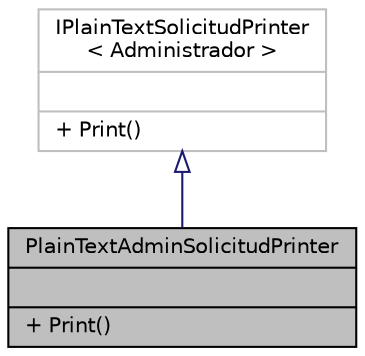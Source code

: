 digraph "PlainTextAdminSolicitudPrinter"
{
 // INTERACTIVE_SVG=YES
 // LATEX_PDF_SIZE
  edge [fontname="Helvetica",fontsize="10",labelfontname="Helvetica",labelfontsize="10"];
  node [fontname="Helvetica",fontsize="10",shape=record];
  Node1 [label="{PlainTextAdminSolicitudPrinter\n||+ Print()\l}",height=0.2,width=0.4,color="black", fillcolor="grey75", style="filled", fontcolor="black",tooltip=" "];
  Node2 -> Node1 [dir="back",color="midnightblue",fontsize="10",style="solid",arrowtail="onormal",fontname="Helvetica"];
  Node2 [label="{IPlainTextSolicitudPrinter\l\< Administrador \>\n||+ Print()\l}",height=0.2,width=0.4,color="grey75", fillcolor="white", style="filled",URL="$interfaceIPlainTextSolicitudPrinter.html",tooltip=" "];
}
